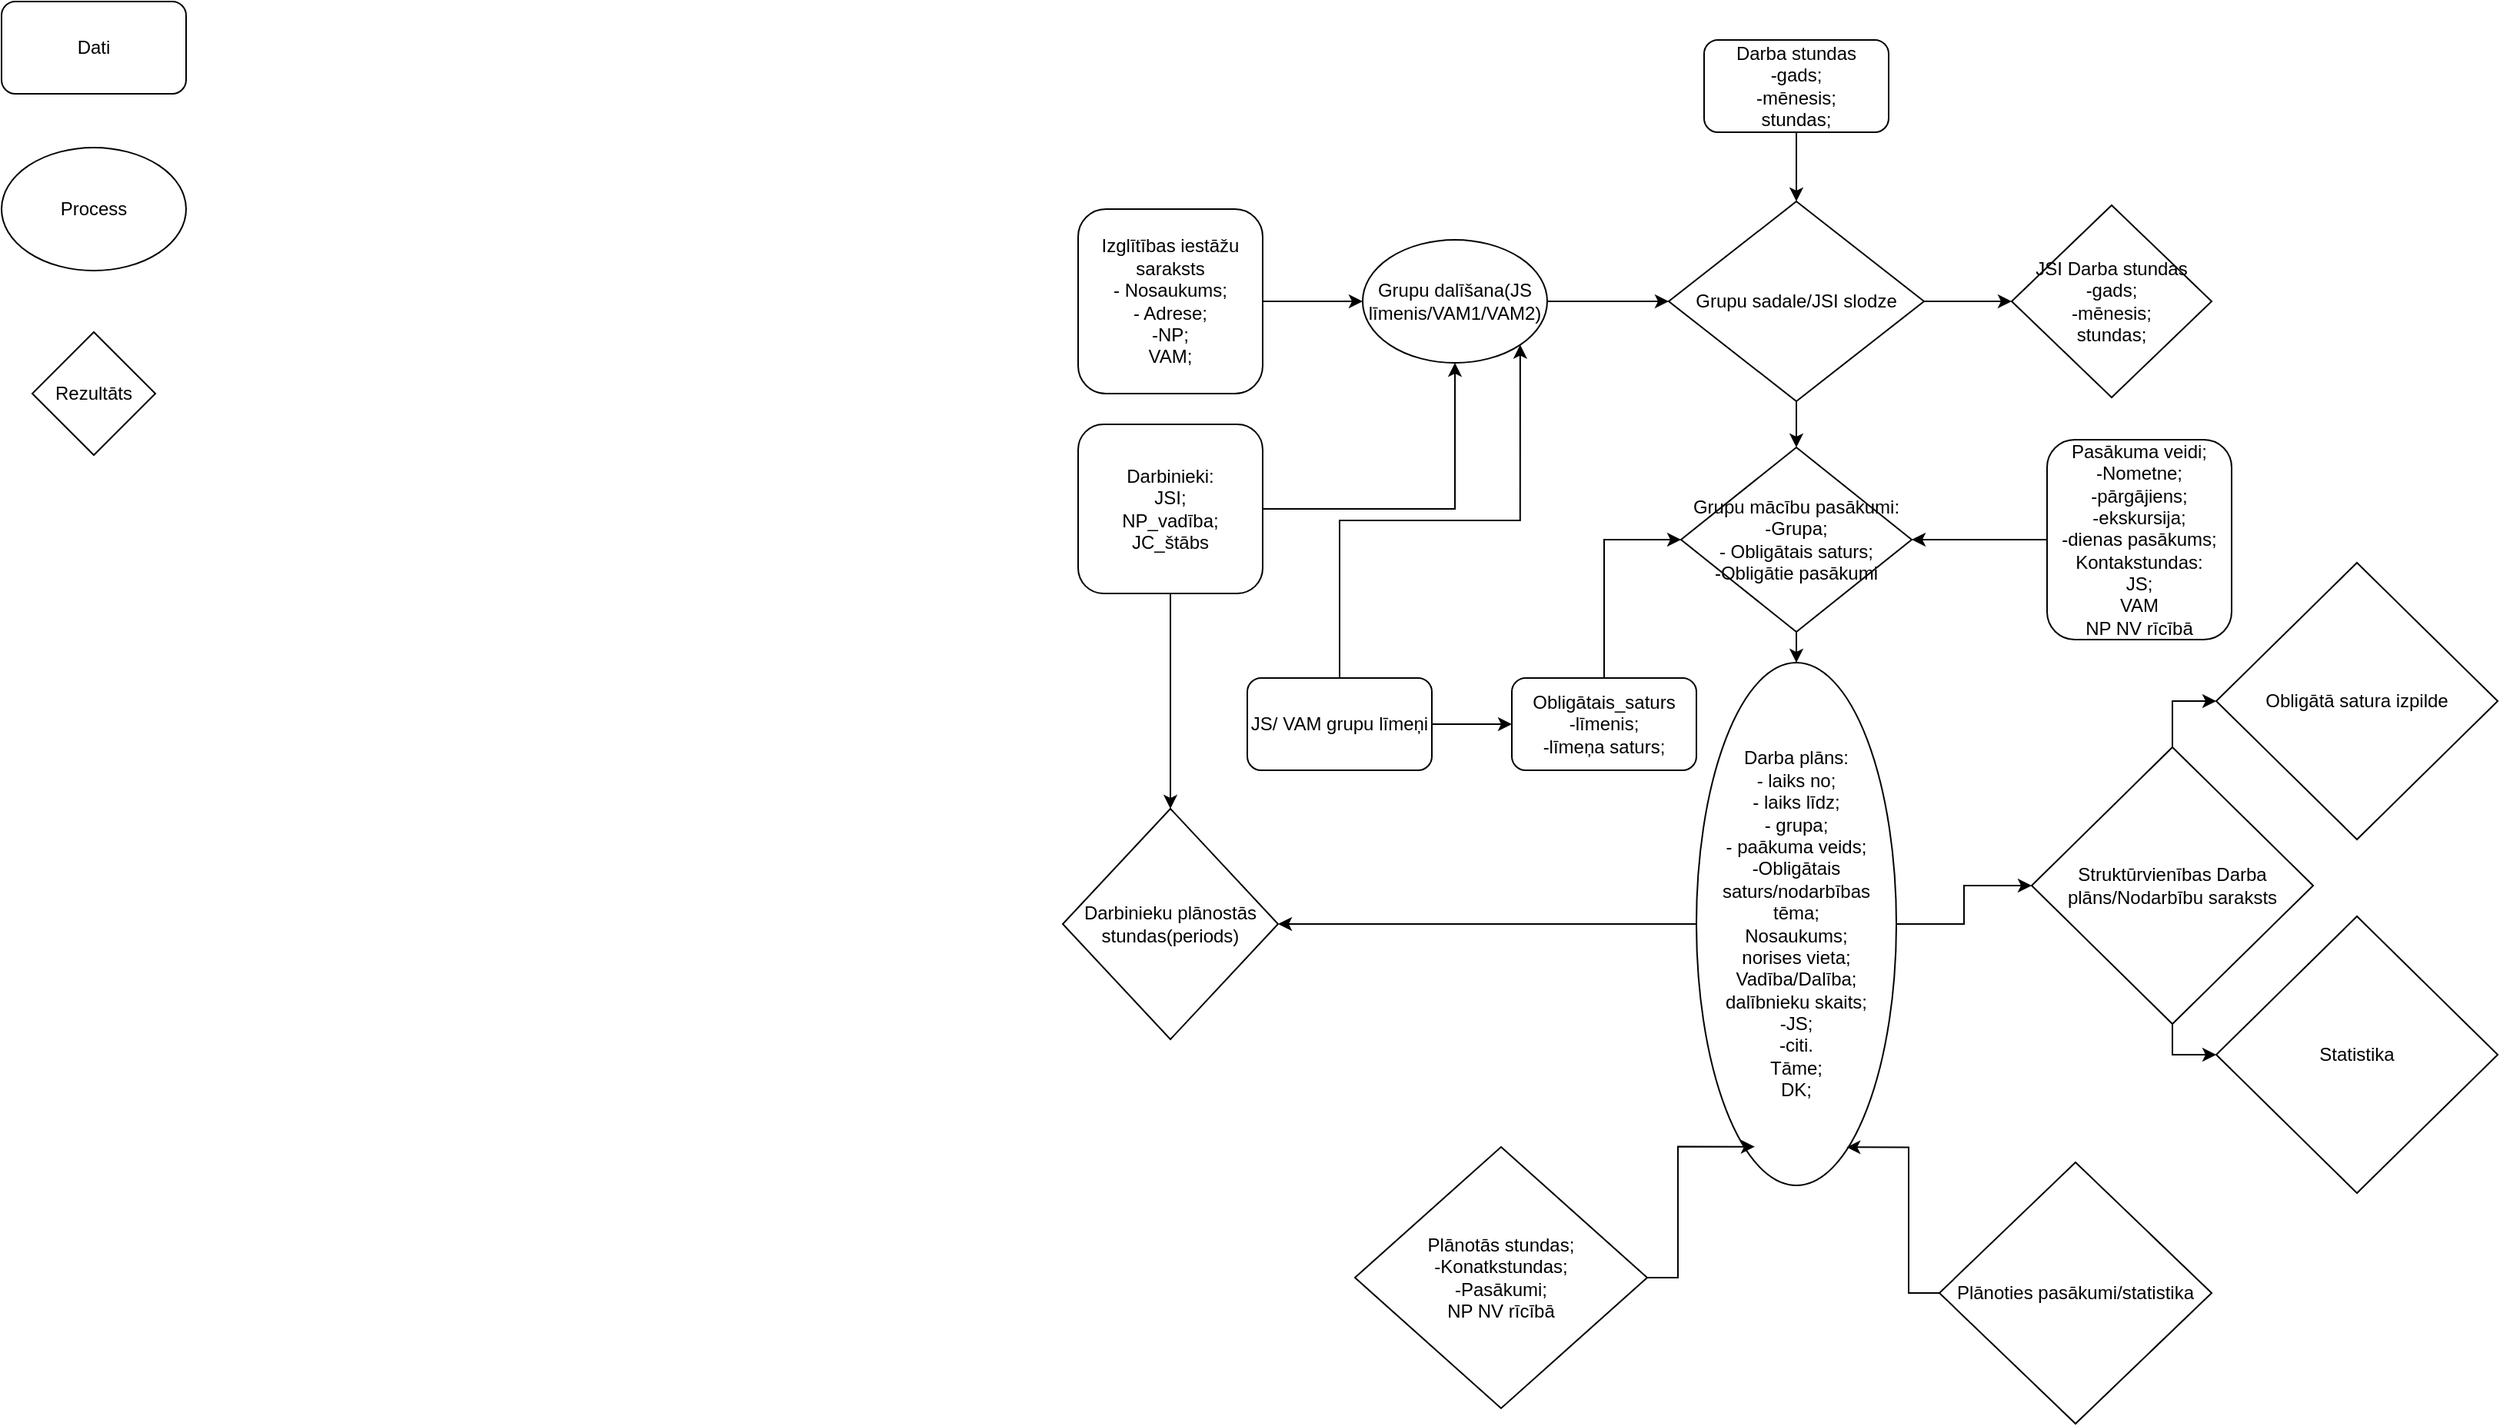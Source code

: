<mxfile version="24.7.12">
  <diagram id="C5RBs43oDa-KdzZeNtuy" name="Page-1">
    <mxGraphModel dx="2876" dy="1066" grid="1" gridSize="10" guides="1" tooltips="1" connect="1" arrows="1" fold="1" page="1" pageScale="1" pageWidth="827" pageHeight="1169" math="0" shadow="0">
      <root>
        <mxCell id="WIyWlLk6GJQsqaUBKTNV-0" />
        <mxCell id="WIyWlLk6GJQsqaUBKTNV-1" parent="WIyWlLk6GJQsqaUBKTNV-0" />
        <mxCell id="ZfrTe5NxoF89OXbGs7Vm-25" style="edgeStyle=orthogonalEdgeStyle;rounded=0;orthogonalLoop=1;jettySize=auto;html=1;" edge="1" parent="WIyWlLk6GJQsqaUBKTNV-1" source="WIyWlLk6GJQsqaUBKTNV-3" target="ZfrTe5NxoF89OXbGs7Vm-24">
          <mxGeometry relative="1" as="geometry" />
        </mxCell>
        <mxCell id="WIyWlLk6GJQsqaUBKTNV-3" value="&lt;div&gt;Izglītības iestāžu saraksts&lt;/div&gt;&lt;div&gt;- Nosaukums;&lt;/div&gt;&lt;div&gt;- Adrese;&lt;/div&gt;&lt;div&gt;-NP;&lt;/div&gt;&lt;div&gt;VAM;&lt;/div&gt;" style="rounded=1;whiteSpace=wrap;html=1;fontSize=12;glass=0;strokeWidth=1;shadow=0;" parent="WIyWlLk6GJQsqaUBKTNV-1" vertex="1">
          <mxGeometry x="-10" y="160" width="120" height="120" as="geometry" />
        </mxCell>
        <mxCell id="ZfrTe5NxoF89OXbGs7Vm-27" style="edgeStyle=orthogonalEdgeStyle;rounded=0;orthogonalLoop=1;jettySize=auto;html=1;entryX=0.5;entryY=1;entryDx=0;entryDy=0;" edge="1" parent="WIyWlLk6GJQsqaUBKTNV-1" source="WIyWlLk6GJQsqaUBKTNV-7" target="ZfrTe5NxoF89OXbGs7Vm-24">
          <mxGeometry relative="1" as="geometry" />
        </mxCell>
        <mxCell id="ZfrTe5NxoF89OXbGs7Vm-52" value="" style="edgeStyle=orthogonalEdgeStyle;rounded=0;orthogonalLoop=1;jettySize=auto;html=1;" edge="1" parent="WIyWlLk6GJQsqaUBKTNV-1" source="WIyWlLk6GJQsqaUBKTNV-7" target="ZfrTe5NxoF89OXbGs7Vm-48">
          <mxGeometry relative="1" as="geometry" />
        </mxCell>
        <mxCell id="WIyWlLk6GJQsqaUBKTNV-7" value="&lt;div&gt;Darbinieki:&lt;/div&gt;&lt;div&gt;JSI;&lt;/div&gt;&lt;div&gt;NP_vadība;&lt;/div&gt;&lt;div&gt;JC_štābs&lt;br&gt;&lt;/div&gt;" style="rounded=1;whiteSpace=wrap;html=1;fontSize=12;glass=0;strokeWidth=1;shadow=0;" parent="WIyWlLk6GJQsqaUBKTNV-1" vertex="1">
          <mxGeometry x="-10" y="300" width="120" height="110" as="geometry" />
        </mxCell>
        <mxCell id="ZfrTe5NxoF89OXbGs7Vm-46" value="" style="edgeStyle=orthogonalEdgeStyle;rounded=0;orthogonalLoop=1;jettySize=auto;html=1;entryX=1;entryY=0.5;entryDx=0;entryDy=0;" edge="1" parent="WIyWlLk6GJQsqaUBKTNV-1" source="ZfrTe5NxoF89OXbGs7Vm-1" target="ZfrTe5NxoF89OXbGs7Vm-59">
          <mxGeometry relative="1" as="geometry">
            <mxPoint x="522" y="570.0" as="targetPoint" />
          </mxGeometry>
        </mxCell>
        <mxCell id="ZfrTe5NxoF89OXbGs7Vm-1" value="&lt;div&gt;Pasākuma veidi;&lt;/div&gt;&lt;div&gt;-Nometne;&lt;/div&gt;&lt;div&gt;-pārgājiens;&lt;/div&gt;&lt;div&gt;-ekskursija;&lt;/div&gt;&lt;div&gt;-dienas pasākums;&lt;/div&gt;&lt;div&gt;Kontakstundas:&lt;/div&gt;&lt;div&gt;JS;&lt;/div&gt;&lt;div&gt;VAM&lt;br&gt;&lt;/div&gt;&lt;div&gt;NP NV rīcībā&lt;br&gt;&lt;/div&gt;" style="rounded=1;whiteSpace=wrap;html=1;" vertex="1" parent="WIyWlLk6GJQsqaUBKTNV-1">
          <mxGeometry x="620" y="310" width="120" height="130" as="geometry" />
        </mxCell>
        <mxCell id="ZfrTe5NxoF89OXbGs7Vm-40" style="edgeStyle=orthogonalEdgeStyle;rounded=0;orthogonalLoop=1;jettySize=auto;html=1;entryX=0;entryY=0.5;entryDx=0;entryDy=0;" edge="1" parent="WIyWlLk6GJQsqaUBKTNV-1" source="ZfrTe5NxoF89OXbGs7Vm-2" target="ZfrTe5NxoF89OXbGs7Vm-59">
          <mxGeometry relative="1" as="geometry">
            <mxPoint x="392" y="570.0" as="targetPoint" />
          </mxGeometry>
        </mxCell>
        <mxCell id="ZfrTe5NxoF89OXbGs7Vm-2" value="&lt;div&gt;Obligātais_saturs&lt;/div&gt;&lt;div&gt;-līmenis;&lt;/div&gt;&lt;div&gt;-līmeņa saturs;&lt;br&gt;&lt;/div&gt;" style="rounded=1;whiteSpace=wrap;html=1;" vertex="1" parent="WIyWlLk6GJQsqaUBKTNV-1">
          <mxGeometry x="272" y="465" width="120" height="60" as="geometry" />
        </mxCell>
        <mxCell id="ZfrTe5NxoF89OXbGs7Vm-45" value="" style="edgeStyle=orthogonalEdgeStyle;rounded=0;orthogonalLoop=1;jettySize=auto;html=1;" edge="1" parent="WIyWlLk6GJQsqaUBKTNV-1" source="ZfrTe5NxoF89OXbGs7Vm-3" target="ZfrTe5NxoF89OXbGs7Vm-28">
          <mxGeometry relative="1" as="geometry" />
        </mxCell>
        <mxCell id="ZfrTe5NxoF89OXbGs7Vm-3" value="&lt;div&gt;Darba stundas&lt;/div&gt;&lt;div&gt;-gads;&lt;/div&gt;&lt;div&gt;-mēnesis;&lt;/div&gt;&lt;div&gt;stundas;&lt;br&gt;&lt;/div&gt;" style="rounded=1;whiteSpace=wrap;html=1;" vertex="1" parent="WIyWlLk6GJQsqaUBKTNV-1">
          <mxGeometry x="397" y="50" width="120" height="60" as="geometry" />
        </mxCell>
        <mxCell id="ZfrTe5NxoF89OXbGs7Vm-26" style="edgeStyle=orthogonalEdgeStyle;rounded=0;orthogonalLoop=1;jettySize=auto;html=1;entryX=0;entryY=0.5;entryDx=0;entryDy=0;" edge="1" parent="WIyWlLk6GJQsqaUBKTNV-1" source="ZfrTe5NxoF89OXbGs7Vm-24" target="ZfrTe5NxoF89OXbGs7Vm-28">
          <mxGeometry relative="1" as="geometry">
            <mxPoint x="374" y="220" as="targetPoint" />
          </mxGeometry>
        </mxCell>
        <mxCell id="ZfrTe5NxoF89OXbGs7Vm-24" value="Grupu dalīšana(JS līmenis/VAM1/VAM2)" style="ellipse;whiteSpace=wrap;html=1;" vertex="1" parent="WIyWlLk6GJQsqaUBKTNV-1">
          <mxGeometry x="175" y="180" width="120" height="80" as="geometry" />
        </mxCell>
        <mxCell id="ZfrTe5NxoF89OXbGs7Vm-37" style="edgeStyle=orthogonalEdgeStyle;rounded=0;orthogonalLoop=1;jettySize=auto;html=1;entryX=0.5;entryY=0;entryDx=0;entryDy=0;" edge="1" parent="WIyWlLk6GJQsqaUBKTNV-1" source="ZfrTe5NxoF89OXbGs7Vm-59" target="ZfrTe5NxoF89OXbGs7Vm-47">
          <mxGeometry relative="1" as="geometry">
            <mxPoint x="457" y="455.0" as="targetPoint" />
          </mxGeometry>
        </mxCell>
        <mxCell id="ZfrTe5NxoF89OXbGs7Vm-70" value="" style="edgeStyle=orthogonalEdgeStyle;rounded=0;orthogonalLoop=1;jettySize=auto;html=1;" edge="1" parent="WIyWlLk6GJQsqaUBKTNV-1" source="ZfrTe5NxoF89OXbGs7Vm-28" target="ZfrTe5NxoF89OXbGs7Vm-69">
          <mxGeometry relative="1" as="geometry" />
        </mxCell>
        <mxCell id="ZfrTe5NxoF89OXbGs7Vm-28" value="Grupu sadale/JSI slodze" style="rhombus;whiteSpace=wrap;html=1;" vertex="1" parent="WIyWlLk6GJQsqaUBKTNV-1">
          <mxGeometry x="374" y="155" width="166" height="130" as="geometry" />
        </mxCell>
        <mxCell id="ZfrTe5NxoF89OXbGs7Vm-29" value="Dati" style="rounded=1;whiteSpace=wrap;html=1;" vertex="1" parent="WIyWlLk6GJQsqaUBKTNV-1">
          <mxGeometry x="-710" y="25" width="120" height="60" as="geometry" />
        </mxCell>
        <mxCell id="ZfrTe5NxoF89OXbGs7Vm-30" value="Rezultāts" style="rhombus;whiteSpace=wrap;html=1;" vertex="1" parent="WIyWlLk6GJQsqaUBKTNV-1">
          <mxGeometry x="-690" y="240" width="80" height="80" as="geometry" />
        </mxCell>
        <mxCell id="ZfrTe5NxoF89OXbGs7Vm-31" value="Process" style="ellipse;whiteSpace=wrap;html=1;" vertex="1" parent="WIyWlLk6GJQsqaUBKTNV-1">
          <mxGeometry x="-710" y="120" width="120" height="80" as="geometry" />
        </mxCell>
        <mxCell id="ZfrTe5NxoF89OXbGs7Vm-36" value="" style="edgeStyle=orthogonalEdgeStyle;rounded=0;orthogonalLoop=1;jettySize=auto;html=1;" edge="1" parent="WIyWlLk6GJQsqaUBKTNV-1" source="ZfrTe5NxoF89OXbGs7Vm-34" target="ZfrTe5NxoF89OXbGs7Vm-2">
          <mxGeometry relative="1" as="geometry" />
        </mxCell>
        <mxCell id="ZfrTe5NxoF89OXbGs7Vm-39" style="edgeStyle=orthogonalEdgeStyle;rounded=0;orthogonalLoop=1;jettySize=auto;html=1;entryX=1;entryY=1;entryDx=0;entryDy=0;" edge="1" parent="WIyWlLk6GJQsqaUBKTNV-1" source="ZfrTe5NxoF89OXbGs7Vm-34" target="ZfrTe5NxoF89OXbGs7Vm-24">
          <mxGeometry relative="1" as="geometry" />
        </mxCell>
        <mxCell id="ZfrTe5NxoF89OXbGs7Vm-34" value="JS/ VAM grupu līmeņi" style="rounded=1;whiteSpace=wrap;html=1;" vertex="1" parent="WIyWlLk6GJQsqaUBKTNV-1">
          <mxGeometry x="100" y="465" width="120" height="60" as="geometry" />
        </mxCell>
        <mxCell id="ZfrTe5NxoF89OXbGs7Vm-53" value="" style="edgeStyle=orthogonalEdgeStyle;rounded=0;orthogonalLoop=1;jettySize=auto;html=1;" edge="1" parent="WIyWlLk6GJQsqaUBKTNV-1" source="ZfrTe5NxoF89OXbGs7Vm-47" target="ZfrTe5NxoF89OXbGs7Vm-48">
          <mxGeometry relative="1" as="geometry" />
        </mxCell>
        <mxCell id="ZfrTe5NxoF89OXbGs7Vm-55" value="" style="edgeStyle=orthogonalEdgeStyle;rounded=0;orthogonalLoop=1;jettySize=auto;html=1;" edge="1" parent="WIyWlLk6GJQsqaUBKTNV-1" source="ZfrTe5NxoF89OXbGs7Vm-47" target="ZfrTe5NxoF89OXbGs7Vm-54">
          <mxGeometry relative="1" as="geometry" />
        </mxCell>
        <mxCell id="ZfrTe5NxoF89OXbGs7Vm-47" value="&lt;div&gt;Darba plāns:&lt;/div&gt;&lt;div&gt;- laiks no;&lt;/div&gt;&lt;div&gt;- laiks līdz;&lt;/div&gt;&lt;div&gt;- grupa;&lt;/div&gt;&lt;div&gt;- paākuma veids;&lt;/div&gt;&lt;div&gt;-Obligātais saturs/nodarbības tēma;&lt;/div&gt;&lt;div&gt;Nosaukums;&lt;/div&gt;&lt;div&gt;norises vieta;&lt;/div&gt;&lt;div&gt;Vadība/Dalība;&lt;/div&gt;&lt;div&gt;dalībnieku skaits;&lt;/div&gt;&lt;div&gt;-JS;&lt;/div&gt;&lt;div&gt;-citi.&lt;/div&gt;&lt;div&gt;Tāme;&lt;/div&gt;DK;" style="ellipse;whiteSpace=wrap;html=1;" vertex="1" parent="WIyWlLk6GJQsqaUBKTNV-1">
          <mxGeometry x="392" y="455" width="130" height="340" as="geometry" />
        </mxCell>
        <mxCell id="ZfrTe5NxoF89OXbGs7Vm-48" value="Darbinieku plānostās stundas(periods)" style="rhombus;whiteSpace=wrap;html=1;" vertex="1" parent="WIyWlLk6GJQsqaUBKTNV-1">
          <mxGeometry x="-20" y="550" width="140" height="150" as="geometry" />
        </mxCell>
        <mxCell id="ZfrTe5NxoF89OXbGs7Vm-66" value="" style="edgeStyle=orthogonalEdgeStyle;rounded=0;orthogonalLoop=1;jettySize=auto;html=1;entryX=0;entryY=0.5;entryDx=0;entryDy=0;" edge="1" parent="WIyWlLk6GJQsqaUBKTNV-1" source="ZfrTe5NxoF89OXbGs7Vm-54" target="ZfrTe5NxoF89OXbGs7Vm-65">
          <mxGeometry relative="1" as="geometry" />
        </mxCell>
        <mxCell id="ZfrTe5NxoF89OXbGs7Vm-72" style="edgeStyle=orthogonalEdgeStyle;rounded=0;orthogonalLoop=1;jettySize=auto;html=1;entryX=0;entryY=0.5;entryDx=0;entryDy=0;" edge="1" parent="WIyWlLk6GJQsqaUBKTNV-1" source="ZfrTe5NxoF89OXbGs7Vm-54" target="ZfrTe5NxoF89OXbGs7Vm-71">
          <mxGeometry relative="1" as="geometry" />
        </mxCell>
        <mxCell id="ZfrTe5NxoF89OXbGs7Vm-54" value="Struktūrvienības Darba plāns/Nodarbību saraksts" style="rhombus;whiteSpace=wrap;html=1;" vertex="1" parent="WIyWlLk6GJQsqaUBKTNV-1">
          <mxGeometry x="610" y="510" width="183" height="180" as="geometry" />
        </mxCell>
        <mxCell id="ZfrTe5NxoF89OXbGs7Vm-56" value="&lt;div&gt;Plānotās stundas;&lt;/div&gt;&lt;div&gt;-Konatkstundas;&lt;/div&gt;&lt;div&gt;-Pasākumi;&lt;/div&gt;&lt;div&gt;NP NV rīcībā&lt;br&gt;&lt;/div&gt;" style="rhombus;whiteSpace=wrap;html=1;" vertex="1" parent="WIyWlLk6GJQsqaUBKTNV-1">
          <mxGeometry x="170" y="770" width="190" height="170" as="geometry" />
        </mxCell>
        <mxCell id="ZfrTe5NxoF89OXbGs7Vm-60" value="" style="edgeStyle=orthogonalEdgeStyle;rounded=0;orthogonalLoop=1;jettySize=auto;html=1;entryX=0.5;entryY=0;entryDx=0;entryDy=0;" edge="1" parent="WIyWlLk6GJQsqaUBKTNV-1" source="ZfrTe5NxoF89OXbGs7Vm-28" target="ZfrTe5NxoF89OXbGs7Vm-59">
          <mxGeometry relative="1" as="geometry">
            <mxPoint x="457" y="285" as="sourcePoint" />
            <mxPoint x="457" y="455" as="targetPoint" />
          </mxGeometry>
        </mxCell>
        <mxCell id="ZfrTe5NxoF89OXbGs7Vm-59" value="&lt;div&gt;Grupu mācību pasākumi:&lt;/div&gt;&lt;div&gt;-Grupa;&lt;/div&gt;&lt;div&gt;- Obligātais saturs;&lt;/div&gt;-Obligātie pasākumi" style="rhombus;whiteSpace=wrap;html=1;" vertex="1" parent="WIyWlLk6GJQsqaUBKTNV-1">
          <mxGeometry x="382" y="315" width="150" height="120" as="geometry" />
        </mxCell>
        <mxCell id="ZfrTe5NxoF89OXbGs7Vm-62" style="edgeStyle=orthogonalEdgeStyle;rounded=0;orthogonalLoop=1;jettySize=auto;html=1;entryX=0.292;entryY=0.926;entryDx=0;entryDy=0;entryPerimeter=0;" edge="1" parent="WIyWlLk6GJQsqaUBKTNV-1" source="ZfrTe5NxoF89OXbGs7Vm-56" target="ZfrTe5NxoF89OXbGs7Vm-47">
          <mxGeometry relative="1" as="geometry" />
        </mxCell>
        <mxCell id="ZfrTe5NxoF89OXbGs7Vm-63" value="Plānoties pasākumi/statistika" style="rhombus;whiteSpace=wrap;html=1;" vertex="1" parent="WIyWlLk6GJQsqaUBKTNV-1">
          <mxGeometry x="550" y="780" width="177" height="170" as="geometry" />
        </mxCell>
        <mxCell id="ZfrTe5NxoF89OXbGs7Vm-64" style="edgeStyle=orthogonalEdgeStyle;rounded=0;orthogonalLoop=1;jettySize=auto;html=1;entryX=0.751;entryY=0.927;entryDx=0;entryDy=0;entryPerimeter=0;" edge="1" parent="WIyWlLk6GJQsqaUBKTNV-1" source="ZfrTe5NxoF89OXbGs7Vm-63" target="ZfrTe5NxoF89OXbGs7Vm-47">
          <mxGeometry relative="1" as="geometry" />
        </mxCell>
        <mxCell id="ZfrTe5NxoF89OXbGs7Vm-65" value="Statistika" style="rhombus;whiteSpace=wrap;html=1;" vertex="1" parent="WIyWlLk6GJQsqaUBKTNV-1">
          <mxGeometry x="730" y="620" width="183" height="180" as="geometry" />
        </mxCell>
        <mxCell id="ZfrTe5NxoF89OXbGs7Vm-69" value="&lt;div&gt;JSI Darba stundas&lt;/div&gt;&lt;div&gt;-gads;&lt;/div&gt;&lt;div&gt;-mēnesis;&lt;/div&gt;&lt;div&gt;stundas;&lt;br&gt;&lt;/div&gt;" style="rhombus;whiteSpace=wrap;html=1;" vertex="1" parent="WIyWlLk6GJQsqaUBKTNV-1">
          <mxGeometry x="597" y="157.5" width="130" height="125" as="geometry" />
        </mxCell>
        <mxCell id="ZfrTe5NxoF89OXbGs7Vm-71" value="Obligātā satura izpilde" style="rhombus;whiteSpace=wrap;html=1;" vertex="1" parent="WIyWlLk6GJQsqaUBKTNV-1">
          <mxGeometry x="730" y="390" width="183" height="180" as="geometry" />
        </mxCell>
      </root>
    </mxGraphModel>
  </diagram>
</mxfile>
